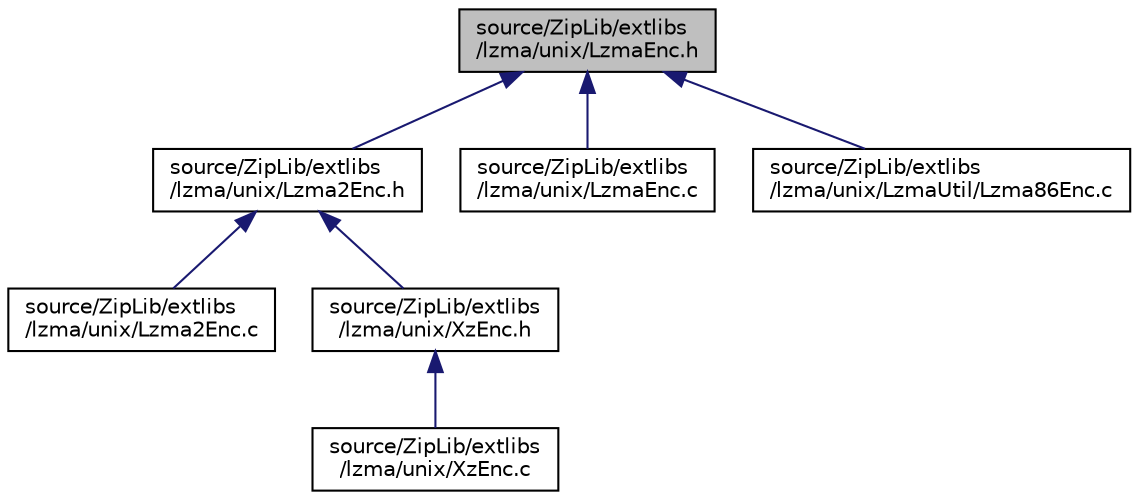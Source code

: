 digraph "source/ZipLib/extlibs/lzma/unix/LzmaEnc.h"
{
 // LATEX_PDF_SIZE
  edge [fontname="Helvetica",fontsize="10",labelfontname="Helvetica",labelfontsize="10"];
  node [fontname="Helvetica",fontsize="10",shape=record];
  Node1 [label="source/ZipLib/extlibs\l/lzma/unix/LzmaEnc.h",height=0.2,width=0.4,color="black", fillcolor="grey75", style="filled", fontcolor="black",tooltip=" "];
  Node1 -> Node2 [dir="back",color="midnightblue",fontsize="10",style="solid",fontname="Helvetica"];
  Node2 [label="source/ZipLib/extlibs\l/lzma/unix/Lzma2Enc.h",height=0.2,width=0.4,color="black", fillcolor="white", style="filled",URL="$unix_2_lzma2_enc_8h.html",tooltip=" "];
  Node2 -> Node3 [dir="back",color="midnightblue",fontsize="10",style="solid",fontname="Helvetica"];
  Node3 [label="source/ZipLib/extlibs\l/lzma/unix/Lzma2Enc.c",height=0.2,width=0.4,color="black", fillcolor="white", style="filled",URL="$unix_2_lzma2_enc_8c.html",tooltip=" "];
  Node2 -> Node4 [dir="back",color="midnightblue",fontsize="10",style="solid",fontname="Helvetica"];
  Node4 [label="source/ZipLib/extlibs\l/lzma/unix/XzEnc.h",height=0.2,width=0.4,color="black", fillcolor="white", style="filled",URL="$unix_2_xz_enc_8h.html",tooltip=" "];
  Node4 -> Node5 [dir="back",color="midnightblue",fontsize="10",style="solid",fontname="Helvetica"];
  Node5 [label="source/ZipLib/extlibs\l/lzma/unix/XzEnc.c",height=0.2,width=0.4,color="black", fillcolor="white", style="filled",URL="$unix_2_xz_enc_8c.html",tooltip=" "];
  Node1 -> Node6 [dir="back",color="midnightblue",fontsize="10",style="solid",fontname="Helvetica"];
  Node6 [label="source/ZipLib/extlibs\l/lzma/unix/LzmaEnc.c",height=0.2,width=0.4,color="black", fillcolor="white", style="filled",URL="$unix_2_lzma_enc_8c.html",tooltip=" "];
  Node1 -> Node7 [dir="back",color="midnightblue",fontsize="10",style="solid",fontname="Helvetica"];
  Node7 [label="source/ZipLib/extlibs\l/lzma/unix/LzmaUtil/Lzma86Enc.c",height=0.2,width=0.4,color="black", fillcolor="white", style="filled",URL="$unix_2_lzma_util_2_lzma86_enc_8c.html",tooltip=" "];
}

